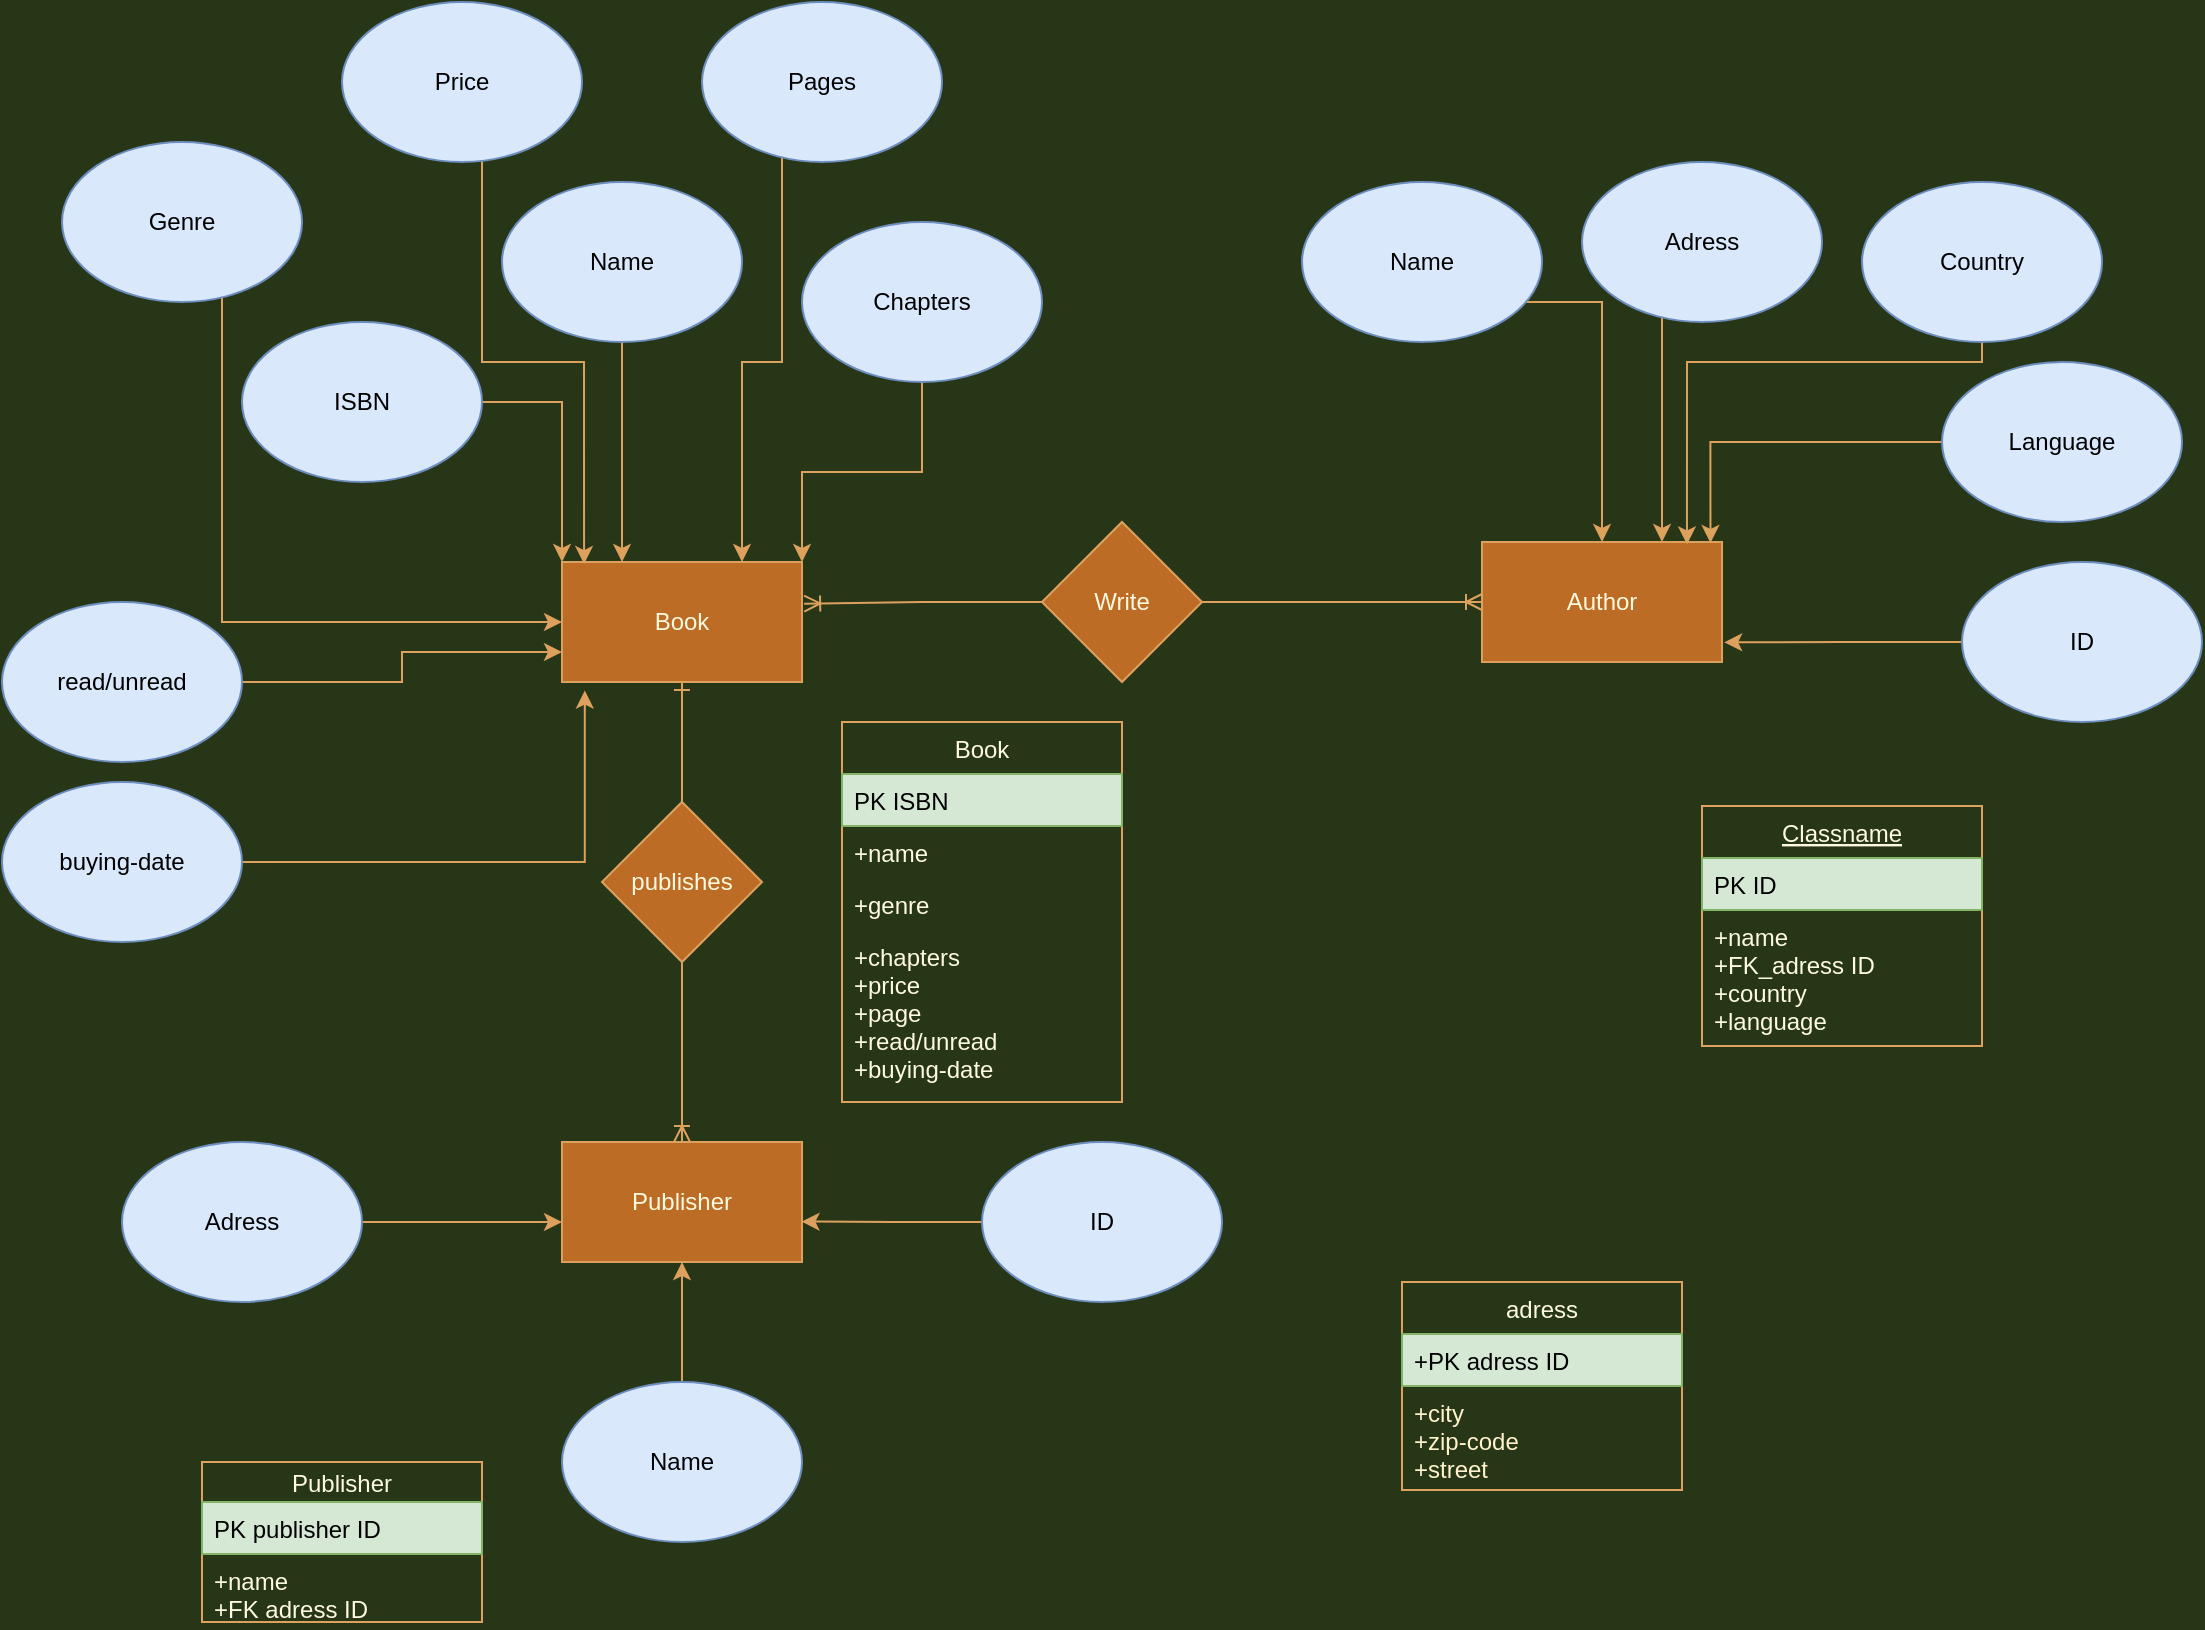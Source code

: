 <mxfile version="13.6.2" type="device"><diagram id="4lkU6qtihn36JzCcp6fV" name="Page-1"><mxGraphModel dx="1422" dy="794" grid="1" gridSize="10" guides="1" tooltips="1" connect="1" arrows="1" fold="1" page="1" pageScale="1" pageWidth="1169" pageHeight="1654" background="#283618" math="0" shadow="0"><root><mxCell id="0"/><mxCell id="1" parent="0"/><mxCell id="3DG4f4zbKYLVQMSNfrXp-1" value="Book" style="rounded=0;whiteSpace=wrap;html=1;fillColor=#BC6C25;strokeColor=#DDA15E;fontColor=#FEFAE0;" vertex="1" parent="1"><mxGeometry x="290" y="290" width="120" height="60" as="geometry"/></mxCell><mxCell id="3DG4f4zbKYLVQMSNfrXp-31" style="edgeStyle=orthogonalEdgeStyle;rounded=0;orthogonalLoop=1;jettySize=auto;html=1;entryX=0.5;entryY=1;entryDx=0;entryDy=0;endArrow=ERone;endFill=0;startArrow=ERoneToMany;startFill=0;labelBackgroundColor=#283618;strokeColor=#DDA15E;fontColor=#FEFAE0;" edge="1" parent="1" source="3DG4f4zbKYLVQMSNfrXp-2" target="3DG4f4zbKYLVQMSNfrXp-1"><mxGeometry relative="1" as="geometry"/></mxCell><mxCell id="3DG4f4zbKYLVQMSNfrXp-2" value="Publisher" style="rounded=0;whiteSpace=wrap;html=1;fillColor=#BC6C25;strokeColor=#DDA15E;fontColor=#FEFAE0;" vertex="1" parent="1"><mxGeometry x="290" y="580" width="120" height="60" as="geometry"/></mxCell><mxCell id="3DG4f4zbKYLVQMSNfrXp-39" style="edgeStyle=orthogonalEdgeStyle;rounded=0;orthogonalLoop=1;jettySize=auto;html=1;entryX=1;entryY=0.5;entryDx=0;entryDy=0;endArrow=none;endFill=0;startArrow=ERoneToMany;startFill=0;labelBackgroundColor=#283618;strokeColor=#DDA15E;fontColor=#FEFAE0;" edge="1" parent="1" source="3DG4f4zbKYLVQMSNfrXp-3" target="3DG4f4zbKYLVQMSNfrXp-23"><mxGeometry relative="1" as="geometry"/></mxCell><mxCell id="3DG4f4zbKYLVQMSNfrXp-3" value="Author" style="rounded=0;whiteSpace=wrap;html=1;fillColor=#BC6C25;strokeColor=#DDA15E;fontColor=#FEFAE0;" vertex="1" parent="1"><mxGeometry x="750" y="280" width="120" height="60" as="geometry"/></mxCell><mxCell id="3DG4f4zbKYLVQMSNfrXp-17" style="edgeStyle=orthogonalEdgeStyle;rounded=0;orthogonalLoop=1;jettySize=auto;html=1;entryX=0;entryY=0;entryDx=0;entryDy=0;labelBackgroundColor=#283618;strokeColor=#DDA15E;fontColor=#FEFAE0;" edge="1" parent="1" source="3DG4f4zbKYLVQMSNfrXp-4" target="3DG4f4zbKYLVQMSNfrXp-1"><mxGeometry relative="1" as="geometry"/></mxCell><mxCell id="3DG4f4zbKYLVQMSNfrXp-4" value="ISBN" style="ellipse;whiteSpace=wrap;html=1;fillColor=#dae8fc;strokeColor=#6c8ebf;" vertex="1" parent="1"><mxGeometry x="130" y="170" width="120" height="80" as="geometry"/></mxCell><mxCell id="3DG4f4zbKYLVQMSNfrXp-45" style="edgeStyle=orthogonalEdgeStyle;rounded=0;orthogonalLoop=1;jettySize=auto;html=1;entryX=0;entryY=0.5;entryDx=0;entryDy=0;startArrow=none;startFill=0;endArrow=classic;endFill=1;labelBackgroundColor=#283618;strokeColor=#DDA15E;fontColor=#FEFAE0;" edge="1" parent="1" source="3DG4f4zbKYLVQMSNfrXp-5" target="3DG4f4zbKYLVQMSNfrXp-1"><mxGeometry relative="1" as="geometry"><Array as="points"><mxPoint x="120" y="120"/><mxPoint x="120" y="320"/></Array></mxGeometry></mxCell><mxCell id="3DG4f4zbKYLVQMSNfrXp-5" value="Genre" style="ellipse;whiteSpace=wrap;html=1;fillColor=#dae8fc;strokeColor=#6c8ebf;" vertex="1" parent="1"><mxGeometry x="40" y="80" width="120" height="80" as="geometry"/></mxCell><mxCell id="3DG4f4zbKYLVQMSNfrXp-11" style="edgeStyle=orthogonalEdgeStyle;rounded=0;orthogonalLoop=1;jettySize=auto;html=1;entryX=0.092;entryY=0.017;entryDx=0;entryDy=0;entryPerimeter=0;labelBackgroundColor=#283618;strokeColor=#DDA15E;fontColor=#FEFAE0;" edge="1" parent="1" source="3DG4f4zbKYLVQMSNfrXp-6" target="3DG4f4zbKYLVQMSNfrXp-1"><mxGeometry relative="1" as="geometry"><Array as="points"><mxPoint x="250" y="190"/><mxPoint x="301" y="190"/></Array></mxGeometry></mxCell><mxCell id="3DG4f4zbKYLVQMSNfrXp-6" value="Price" style="ellipse;whiteSpace=wrap;html=1;fillColor=#dae8fc;strokeColor=#6c8ebf;" vertex="1" parent="1"><mxGeometry x="180" y="10" width="120" height="80" as="geometry"/></mxCell><mxCell id="3DG4f4zbKYLVQMSNfrXp-13" style="edgeStyle=orthogonalEdgeStyle;rounded=0;orthogonalLoop=1;jettySize=auto;html=1;entryX=0.75;entryY=0;entryDx=0;entryDy=0;labelBackgroundColor=#283618;strokeColor=#DDA15E;fontColor=#FEFAE0;" edge="1" parent="1" source="3DG4f4zbKYLVQMSNfrXp-7" target="3DG4f4zbKYLVQMSNfrXp-1"><mxGeometry relative="1" as="geometry"><Array as="points"><mxPoint x="400" y="190"/><mxPoint x="380" y="190"/></Array></mxGeometry></mxCell><mxCell id="3DG4f4zbKYLVQMSNfrXp-7" value="Pages" style="ellipse;whiteSpace=wrap;html=1;fillColor=#dae8fc;strokeColor=#6c8ebf;" vertex="1" parent="1"><mxGeometry x="360" y="10" width="120" height="80" as="geometry"/></mxCell><mxCell id="3DG4f4zbKYLVQMSNfrXp-15" style="edgeStyle=orthogonalEdgeStyle;rounded=0;orthogonalLoop=1;jettySize=auto;html=1;entryX=0.25;entryY=0;entryDx=0;entryDy=0;labelBackgroundColor=#283618;strokeColor=#DDA15E;fontColor=#FEFAE0;" edge="1" parent="1" source="3DG4f4zbKYLVQMSNfrXp-8" target="3DG4f4zbKYLVQMSNfrXp-1"><mxGeometry relative="1" as="geometry"/></mxCell><mxCell id="3DG4f4zbKYLVQMSNfrXp-8" value="Name" style="ellipse;whiteSpace=wrap;html=1;fillColor=#dae8fc;strokeColor=#6c8ebf;" vertex="1" parent="1"><mxGeometry x="260" y="100" width="120" height="80" as="geometry"/></mxCell><mxCell id="3DG4f4zbKYLVQMSNfrXp-14" style="edgeStyle=orthogonalEdgeStyle;rounded=0;orthogonalLoop=1;jettySize=auto;html=1;entryX=1;entryY=0;entryDx=0;entryDy=0;labelBackgroundColor=#283618;strokeColor=#DDA15E;fontColor=#FEFAE0;" edge="1" parent="1" source="3DG4f4zbKYLVQMSNfrXp-9" target="3DG4f4zbKYLVQMSNfrXp-1"><mxGeometry relative="1" as="geometry"/></mxCell><mxCell id="3DG4f4zbKYLVQMSNfrXp-9" value="Chapters" style="ellipse;whiteSpace=wrap;html=1;fillColor=#dae8fc;strokeColor=#6c8ebf;" vertex="1" parent="1"><mxGeometry x="410" y="120" width="120" height="80" as="geometry"/></mxCell><mxCell id="3DG4f4zbKYLVQMSNfrXp-27" style="edgeStyle=orthogonalEdgeStyle;rounded=0;orthogonalLoop=1;jettySize=auto;html=1;entryX=0.854;entryY=0.02;entryDx=0;entryDy=0;entryPerimeter=0;labelBackgroundColor=#283618;strokeColor=#DDA15E;fontColor=#FEFAE0;" edge="1" parent="1" source="3DG4f4zbKYLVQMSNfrXp-20" target="3DG4f4zbKYLVQMSNfrXp-3"><mxGeometry relative="1" as="geometry"><Array as="points"><mxPoint x="1000" y="190"/><mxPoint x="852" y="190"/></Array></mxGeometry></mxCell><mxCell id="3DG4f4zbKYLVQMSNfrXp-20" value="Country" style="ellipse;whiteSpace=wrap;html=1;fillColor=#dae8fc;strokeColor=#6c8ebf;" vertex="1" parent="1"><mxGeometry x="940" y="100" width="120" height="80" as="geometry"/></mxCell><mxCell id="3DG4f4zbKYLVQMSNfrXp-29" style="edgeStyle=orthogonalEdgeStyle;rounded=0;orthogonalLoop=1;jettySize=auto;html=1;labelBackgroundColor=#283618;strokeColor=#DDA15E;fontColor=#FEFAE0;" edge="1" parent="1" source="3DG4f4zbKYLVQMSNfrXp-21" target="3DG4f4zbKYLVQMSNfrXp-3"><mxGeometry relative="1" as="geometry"><Array as="points"><mxPoint x="840" y="180"/><mxPoint x="840" y="180"/></Array></mxGeometry></mxCell><mxCell id="3DG4f4zbKYLVQMSNfrXp-21" value="Adress" style="ellipse;whiteSpace=wrap;html=1;fillColor=#dae8fc;strokeColor=#6c8ebf;" vertex="1" parent="1"><mxGeometry x="800" y="90" width="120" height="80" as="geometry"/></mxCell><mxCell id="3DG4f4zbKYLVQMSNfrXp-30" style="edgeStyle=orthogonalEdgeStyle;rounded=0;orthogonalLoop=1;jettySize=auto;html=1;entryX=0.5;entryY=0;entryDx=0;entryDy=0;labelBackgroundColor=#283618;strokeColor=#DDA15E;fontColor=#FEFAE0;" edge="1" parent="1" source="3DG4f4zbKYLVQMSNfrXp-22" target="3DG4f4zbKYLVQMSNfrXp-3"><mxGeometry relative="1" as="geometry"><Array as="points"><mxPoint x="810" y="160"/></Array></mxGeometry></mxCell><mxCell id="3DG4f4zbKYLVQMSNfrXp-22" value="Name" style="ellipse;whiteSpace=wrap;html=1;fillColor=#dae8fc;strokeColor=#6c8ebf;" vertex="1" parent="1"><mxGeometry x="660" y="100" width="120" height="80" as="geometry"/></mxCell><mxCell id="3DG4f4zbKYLVQMSNfrXp-42" style="edgeStyle=orthogonalEdgeStyle;rounded=0;orthogonalLoop=1;jettySize=auto;html=1;entryX=1.009;entryY=0.347;entryDx=0;entryDy=0;entryPerimeter=0;startArrow=none;startFill=0;endArrow=ERoneToMany;endFill=0;labelBackgroundColor=#283618;strokeColor=#DDA15E;fontColor=#FEFAE0;" edge="1" parent="1" source="3DG4f4zbKYLVQMSNfrXp-23" target="3DG4f4zbKYLVQMSNfrXp-1"><mxGeometry relative="1" as="geometry"/></mxCell><mxCell id="3DG4f4zbKYLVQMSNfrXp-23" value="Write" style="rhombus;whiteSpace=wrap;html=1;fillColor=#BC6C25;strokeColor=#DDA15E;fontColor=#FEFAE0;" vertex="1" parent="1"><mxGeometry x="530" y="270" width="80" height="80" as="geometry"/></mxCell><mxCell id="3DG4f4zbKYLVQMSNfrXp-28" style="edgeStyle=orthogonalEdgeStyle;rounded=0;orthogonalLoop=1;jettySize=auto;html=1;entryX=0.952;entryY=0.008;entryDx=0;entryDy=0;entryPerimeter=0;labelBackgroundColor=#283618;strokeColor=#DDA15E;fontColor=#FEFAE0;" edge="1" parent="1" source="3DG4f4zbKYLVQMSNfrXp-26" target="3DG4f4zbKYLVQMSNfrXp-3"><mxGeometry relative="1" as="geometry"/></mxCell><mxCell id="3DG4f4zbKYLVQMSNfrXp-26" value="Language" style="ellipse;whiteSpace=wrap;html=1;fillColor=#dae8fc;strokeColor=#6c8ebf;" vertex="1" parent="1"><mxGeometry x="980" y="190" width="120" height="80" as="geometry"/></mxCell><mxCell id="3DG4f4zbKYLVQMSNfrXp-32" value="publishes" style="rhombus;whiteSpace=wrap;html=1;fillColor=#BC6C25;strokeColor=#DDA15E;fontColor=#FEFAE0;" vertex="1" parent="1"><mxGeometry x="310" y="410" width="80" height="80" as="geometry"/></mxCell><mxCell id="3DG4f4zbKYLVQMSNfrXp-35" style="edgeStyle=orthogonalEdgeStyle;rounded=0;orthogonalLoop=1;jettySize=auto;html=1;entryX=0;entryY=0.75;entryDx=0;entryDy=0;labelBackgroundColor=#283618;strokeColor=#DDA15E;fontColor=#FEFAE0;" edge="1" parent="1" source="3DG4f4zbKYLVQMSNfrXp-34" target="3DG4f4zbKYLVQMSNfrXp-1"><mxGeometry relative="1" as="geometry"/></mxCell><mxCell id="3DG4f4zbKYLVQMSNfrXp-34" value="read/unread" style="ellipse;whiteSpace=wrap;html=1;fillColor=#dae8fc;strokeColor=#6c8ebf;" vertex="1" parent="1"><mxGeometry x="10" y="310" width="120" height="80" as="geometry"/></mxCell><mxCell id="3DG4f4zbKYLVQMSNfrXp-38" style="edgeStyle=orthogonalEdgeStyle;rounded=0;orthogonalLoop=1;jettySize=auto;html=1;entryX=0.095;entryY=1.071;entryDx=0;entryDy=0;entryPerimeter=0;labelBackgroundColor=#283618;strokeColor=#DDA15E;fontColor=#FEFAE0;" edge="1" parent="1" source="3DG4f4zbKYLVQMSNfrXp-37" target="3DG4f4zbKYLVQMSNfrXp-1"><mxGeometry relative="1" as="geometry"/></mxCell><mxCell id="3DG4f4zbKYLVQMSNfrXp-37" value="buying-date" style="ellipse;whiteSpace=wrap;html=1;fillColor=#dae8fc;strokeColor=#6c8ebf;" vertex="1" parent="1"><mxGeometry x="10" y="400" width="120" height="80" as="geometry"/></mxCell><mxCell id="3DG4f4zbKYLVQMSNfrXp-50" style="edgeStyle=orthogonalEdgeStyle;rounded=0;orthogonalLoop=1;jettySize=auto;html=1;entryX=0.998;entryY=0.663;entryDx=0;entryDy=0;entryPerimeter=0;startArrow=none;startFill=0;endArrow=classic;endFill=1;labelBackgroundColor=#283618;strokeColor=#DDA15E;fontColor=#FEFAE0;" edge="1" parent="1" source="3DG4f4zbKYLVQMSNfrXp-46" target="3DG4f4zbKYLVQMSNfrXp-2"><mxGeometry relative="1" as="geometry"/></mxCell><mxCell id="3DG4f4zbKYLVQMSNfrXp-46" value="ID" style="ellipse;whiteSpace=wrap;html=1;fillColor=#dae8fc;strokeColor=#6c8ebf;" vertex="1" parent="1"><mxGeometry x="500" y="580" width="120" height="80" as="geometry"/></mxCell><mxCell id="3DG4f4zbKYLVQMSNfrXp-51" style="edgeStyle=orthogonalEdgeStyle;rounded=0;orthogonalLoop=1;jettySize=auto;html=1;entryX=0;entryY=0.667;entryDx=0;entryDy=0;entryPerimeter=0;startArrow=none;startFill=0;endArrow=classic;endFill=1;labelBackgroundColor=#283618;strokeColor=#DDA15E;fontColor=#FEFAE0;" edge="1" parent="1" source="3DG4f4zbKYLVQMSNfrXp-47" target="3DG4f4zbKYLVQMSNfrXp-2"><mxGeometry relative="1" as="geometry"/></mxCell><mxCell id="3DG4f4zbKYLVQMSNfrXp-47" value="Adress" style="ellipse;whiteSpace=wrap;html=1;fillColor=#dae8fc;strokeColor=#6c8ebf;" vertex="1" parent="1"><mxGeometry x="70" y="580" width="120" height="80" as="geometry"/></mxCell><mxCell id="3DG4f4zbKYLVQMSNfrXp-49" style="edgeStyle=orthogonalEdgeStyle;rounded=0;orthogonalLoop=1;jettySize=auto;html=1;entryX=0.5;entryY=1;entryDx=0;entryDy=0;startArrow=none;startFill=0;endArrow=classic;endFill=1;labelBackgroundColor=#283618;strokeColor=#DDA15E;fontColor=#FEFAE0;" edge="1" parent="1" source="3DG4f4zbKYLVQMSNfrXp-48" target="3DG4f4zbKYLVQMSNfrXp-2"><mxGeometry relative="1" as="geometry"/></mxCell><mxCell id="3DG4f4zbKYLVQMSNfrXp-48" value="Name" style="ellipse;whiteSpace=wrap;html=1;fillColor=#dae8fc;strokeColor=#6c8ebf;" vertex="1" parent="1"><mxGeometry x="290" y="700" width="120" height="80" as="geometry"/></mxCell><mxCell id="3DG4f4zbKYLVQMSNfrXp-53" style="edgeStyle=orthogonalEdgeStyle;rounded=0;orthogonalLoop=1;jettySize=auto;html=1;entryX=1.009;entryY=0.836;entryDx=0;entryDy=0;entryPerimeter=0;startArrow=none;startFill=0;endArrow=classic;endFill=1;labelBackgroundColor=#283618;strokeColor=#DDA15E;fontColor=#FEFAE0;" edge="1" parent="1" source="3DG4f4zbKYLVQMSNfrXp-52" target="3DG4f4zbKYLVQMSNfrXp-3"><mxGeometry relative="1" as="geometry"/></mxCell><mxCell id="3DG4f4zbKYLVQMSNfrXp-52" value="ID" style="ellipse;whiteSpace=wrap;html=1;fillColor=#dae8fc;strokeColor=#6c8ebf;" vertex="1" parent="1"><mxGeometry x="990" y="290" width="120" height="80" as="geometry"/></mxCell><mxCell id="3DG4f4zbKYLVQMSNfrXp-68" value="Publisher" style="swimlane;fontStyle=0;childLayout=stackLayout;horizontal=1;startSize=20;fillColor=none;horizontalStack=0;resizeParent=1;resizeParentMax=0;resizeLast=0;collapsible=1;marginBottom=0;strokeColor=#DDA15E;fontColor=#FEFAE0;" vertex="1" parent="1"><mxGeometry x="110" y="740" width="140" height="80" as="geometry"/></mxCell><mxCell id="3DG4f4zbKYLVQMSNfrXp-69" value="PK publisher ID" style="text;strokeColor=#82b366;fillColor=#d5e8d4;align=left;verticalAlign=top;spacingLeft=4;spacingRight=4;overflow=hidden;rotatable=0;points=[[0,0.5],[1,0.5]];portConstraint=eastwest;" vertex="1" parent="3DG4f4zbKYLVQMSNfrXp-68"><mxGeometry y="20" width="140" height="26" as="geometry"/></mxCell><mxCell id="3DG4f4zbKYLVQMSNfrXp-70" value="+name&#xA;+FK adress ID&#xA;" style="text;strokeColor=none;fillColor=none;align=left;verticalAlign=top;spacingLeft=4;spacingRight=4;overflow=hidden;rotatable=0;points=[[0,0.5],[1,0.5]];portConstraint=eastwest;fontColor=#FEFAE0;" vertex="1" parent="3DG4f4zbKYLVQMSNfrXp-68"><mxGeometry y="46" width="140" height="34" as="geometry"/></mxCell><mxCell id="3DG4f4zbKYLVQMSNfrXp-64" value="Classname" style="swimlane;fontStyle=4;childLayout=stackLayout;horizontal=1;startSize=26;fillColor=none;horizontalStack=0;resizeParent=1;resizeParentMax=0;resizeLast=0;collapsible=1;marginBottom=0;strokeColor=#DDA15E;fontColor=#FEFAE0;" vertex="1" parent="1"><mxGeometry x="860" y="412" width="140" height="120" as="geometry"/></mxCell><mxCell id="3DG4f4zbKYLVQMSNfrXp-66" value="PK ID" style="text;strokeColor=#82b366;fillColor=#d5e8d4;align=left;verticalAlign=top;spacingLeft=4;spacingRight=4;overflow=hidden;rotatable=0;points=[[0,0.5],[1,0.5]];portConstraint=eastwest;" vertex="1" parent="3DG4f4zbKYLVQMSNfrXp-64"><mxGeometry y="26" width="140" height="26" as="geometry"/></mxCell><mxCell id="3DG4f4zbKYLVQMSNfrXp-67" value="+name&#xA;+FK_adress ID&#xA;+country&#xA;+language&#xA;" style="text;strokeColor=none;fillColor=none;align=left;verticalAlign=top;spacingLeft=4;spacingRight=4;overflow=hidden;rotatable=0;points=[[0,0.5],[1,0.5]];portConstraint=eastwest;fontColor=#FEFAE0;" vertex="1" parent="3DG4f4zbKYLVQMSNfrXp-64"><mxGeometry y="52" width="140" height="68" as="geometry"/></mxCell><mxCell id="3DG4f4zbKYLVQMSNfrXp-60" value="Book" style="swimlane;fontStyle=0;childLayout=stackLayout;horizontal=1;startSize=26;fillColor=none;horizontalStack=0;resizeParent=1;resizeParentMax=0;resizeLast=0;collapsible=1;marginBottom=0;strokeColor=#DDA15E;fontColor=#FEFAE0;" vertex="1" parent="1"><mxGeometry x="430" y="370" width="140" height="190" as="geometry"/></mxCell><mxCell id="3DG4f4zbKYLVQMSNfrXp-65" value="PK ISBN" style="text;strokeColor=#82b366;fillColor=#d5e8d4;align=left;verticalAlign=top;spacingLeft=4;spacingRight=4;overflow=hidden;rotatable=0;points=[[0,0.5],[1,0.5]];portConstraint=eastwest;" vertex="1" parent="3DG4f4zbKYLVQMSNfrXp-60"><mxGeometry y="26" width="140" height="26" as="geometry"/></mxCell><mxCell id="3DG4f4zbKYLVQMSNfrXp-61" value="+name&#xA;" style="text;strokeColor=none;fillColor=none;align=left;verticalAlign=top;spacingLeft=4;spacingRight=4;overflow=hidden;rotatable=0;points=[[0,0.5],[1,0.5]];portConstraint=eastwest;fontColor=#FEFAE0;" vertex="1" parent="3DG4f4zbKYLVQMSNfrXp-60"><mxGeometry y="52" width="140" height="26" as="geometry"/></mxCell><mxCell id="3DG4f4zbKYLVQMSNfrXp-62" value="+genre" style="text;strokeColor=none;fillColor=none;align=left;verticalAlign=top;spacingLeft=4;spacingRight=4;overflow=hidden;rotatable=0;points=[[0,0.5],[1,0.5]];portConstraint=eastwest;fontColor=#FEFAE0;" vertex="1" parent="3DG4f4zbKYLVQMSNfrXp-60"><mxGeometry y="78" width="140" height="26" as="geometry"/></mxCell><mxCell id="3DG4f4zbKYLVQMSNfrXp-63" value="+chapters&#xA;+price&#xA;+page&#xA;+read/unread&#xA;+buying-date&#xA;" style="text;strokeColor=none;fillColor=none;align=left;verticalAlign=top;spacingLeft=4;spacingRight=4;overflow=hidden;rotatable=0;points=[[0,0.5],[1,0.5]];portConstraint=eastwest;fontColor=#FEFAE0;" vertex="1" parent="3DG4f4zbKYLVQMSNfrXp-60"><mxGeometry y="104" width="140" height="86" as="geometry"/></mxCell><mxCell id="3DG4f4zbKYLVQMSNfrXp-74" value="adress" style="swimlane;fontStyle=0;childLayout=stackLayout;horizontal=1;startSize=26;fillColor=none;horizontalStack=0;resizeParent=1;resizeParentMax=0;resizeLast=0;collapsible=1;marginBottom=0;rounded=0;sketch=0;strokeColor=#DDA15E;fontColor=#FEFAE0;" vertex="1" parent="1"><mxGeometry x="710" y="650" width="140" height="104" as="geometry"/></mxCell><mxCell id="3DG4f4zbKYLVQMSNfrXp-75" value="+PK adress ID" style="text;strokeColor=#82b366;fillColor=#d5e8d4;align=left;verticalAlign=top;spacingLeft=4;spacingRight=4;overflow=hidden;rotatable=0;points=[[0,0.5],[1,0.5]];portConstraint=eastwest;" vertex="1" parent="3DG4f4zbKYLVQMSNfrXp-74"><mxGeometry y="26" width="140" height="26" as="geometry"/></mxCell><mxCell id="3DG4f4zbKYLVQMSNfrXp-77" value="+city&#xA;+zip-code&#xA;+street" style="text;strokeColor=none;fillColor=none;align=left;verticalAlign=top;spacingLeft=4;spacingRight=4;overflow=hidden;rotatable=0;points=[[0,0.5],[1,0.5]];portConstraint=eastwest;fontColor=#FFF2CC;" vertex="1" parent="3DG4f4zbKYLVQMSNfrXp-74"><mxGeometry y="52" width="140" height="52" as="geometry"/></mxCell></root></mxGraphModel></diagram></mxfile>